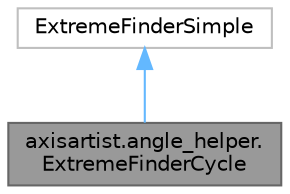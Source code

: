 digraph "axisartist.angle_helper.ExtremeFinderCycle"
{
 // LATEX_PDF_SIZE
  bgcolor="transparent";
  edge [fontname=Helvetica,fontsize=10,labelfontname=Helvetica,labelfontsize=10];
  node [fontname=Helvetica,fontsize=10,shape=box,height=0.2,width=0.4];
  Node1 [id="Node000001",label="axisartist.angle_helper.\lExtremeFinderCycle",height=0.2,width=0.4,color="gray40", fillcolor="grey60", style="filled", fontcolor="black",tooltip=" "];
  Node2 -> Node1 [id="edge1_Node000001_Node000002",dir="back",color="steelblue1",style="solid",tooltip=" "];
  Node2 [id="Node000002",label="ExtremeFinderSimple",height=0.2,width=0.4,color="grey75", fillcolor="white", style="filled",URL="$d8/d65/classExtremeFinderSimple.html",tooltip=" "];
}
